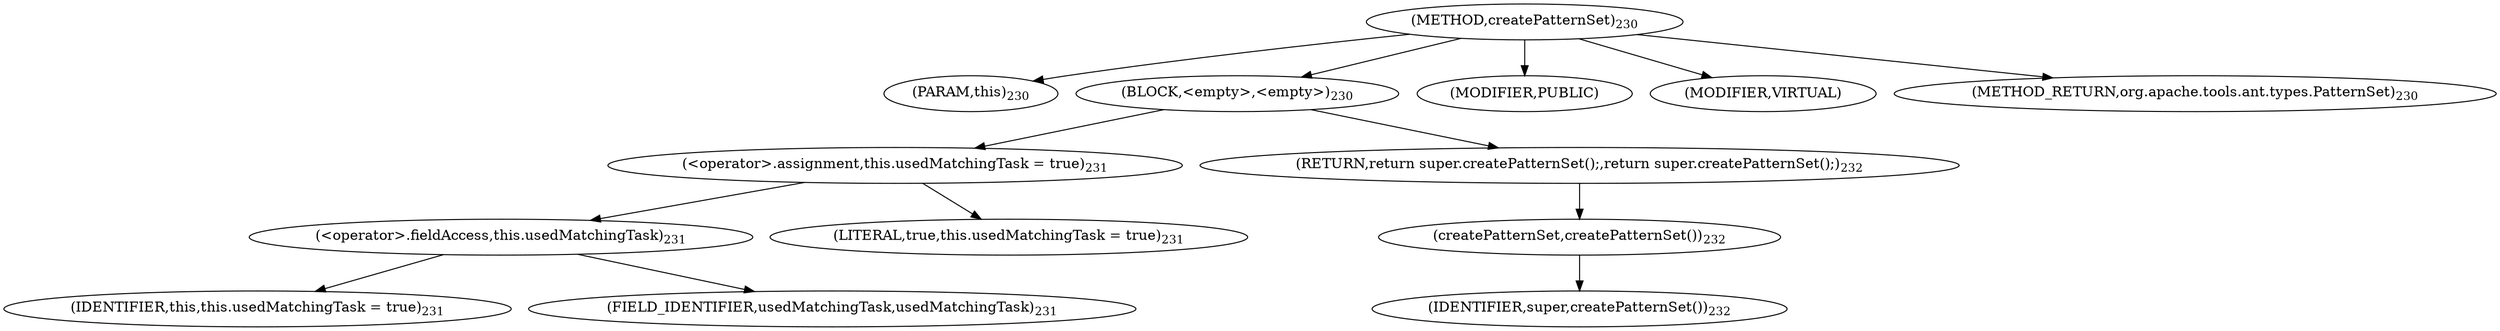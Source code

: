 digraph "createPatternSet" {  
"266" [label = <(METHOD,createPatternSet)<SUB>230</SUB>> ]
"267" [label = <(PARAM,this)<SUB>230</SUB>> ]
"268" [label = <(BLOCK,&lt;empty&gt;,&lt;empty&gt;)<SUB>230</SUB>> ]
"269" [label = <(&lt;operator&gt;.assignment,this.usedMatchingTask = true)<SUB>231</SUB>> ]
"270" [label = <(&lt;operator&gt;.fieldAccess,this.usedMatchingTask)<SUB>231</SUB>> ]
"271" [label = <(IDENTIFIER,this,this.usedMatchingTask = true)<SUB>231</SUB>> ]
"272" [label = <(FIELD_IDENTIFIER,usedMatchingTask,usedMatchingTask)<SUB>231</SUB>> ]
"273" [label = <(LITERAL,true,this.usedMatchingTask = true)<SUB>231</SUB>> ]
"274" [label = <(RETURN,return super.createPatternSet();,return super.createPatternSet();)<SUB>232</SUB>> ]
"275" [label = <(createPatternSet,createPatternSet())<SUB>232</SUB>> ]
"276" [label = <(IDENTIFIER,super,createPatternSet())<SUB>232</SUB>> ]
"277" [label = <(MODIFIER,PUBLIC)> ]
"278" [label = <(MODIFIER,VIRTUAL)> ]
"279" [label = <(METHOD_RETURN,org.apache.tools.ant.types.PatternSet)<SUB>230</SUB>> ]
  "266" -> "267" 
  "266" -> "268" 
  "266" -> "277" 
  "266" -> "278" 
  "266" -> "279" 
  "268" -> "269" 
  "268" -> "274" 
  "269" -> "270" 
  "269" -> "273" 
  "270" -> "271" 
  "270" -> "272" 
  "274" -> "275" 
  "275" -> "276" 
}

